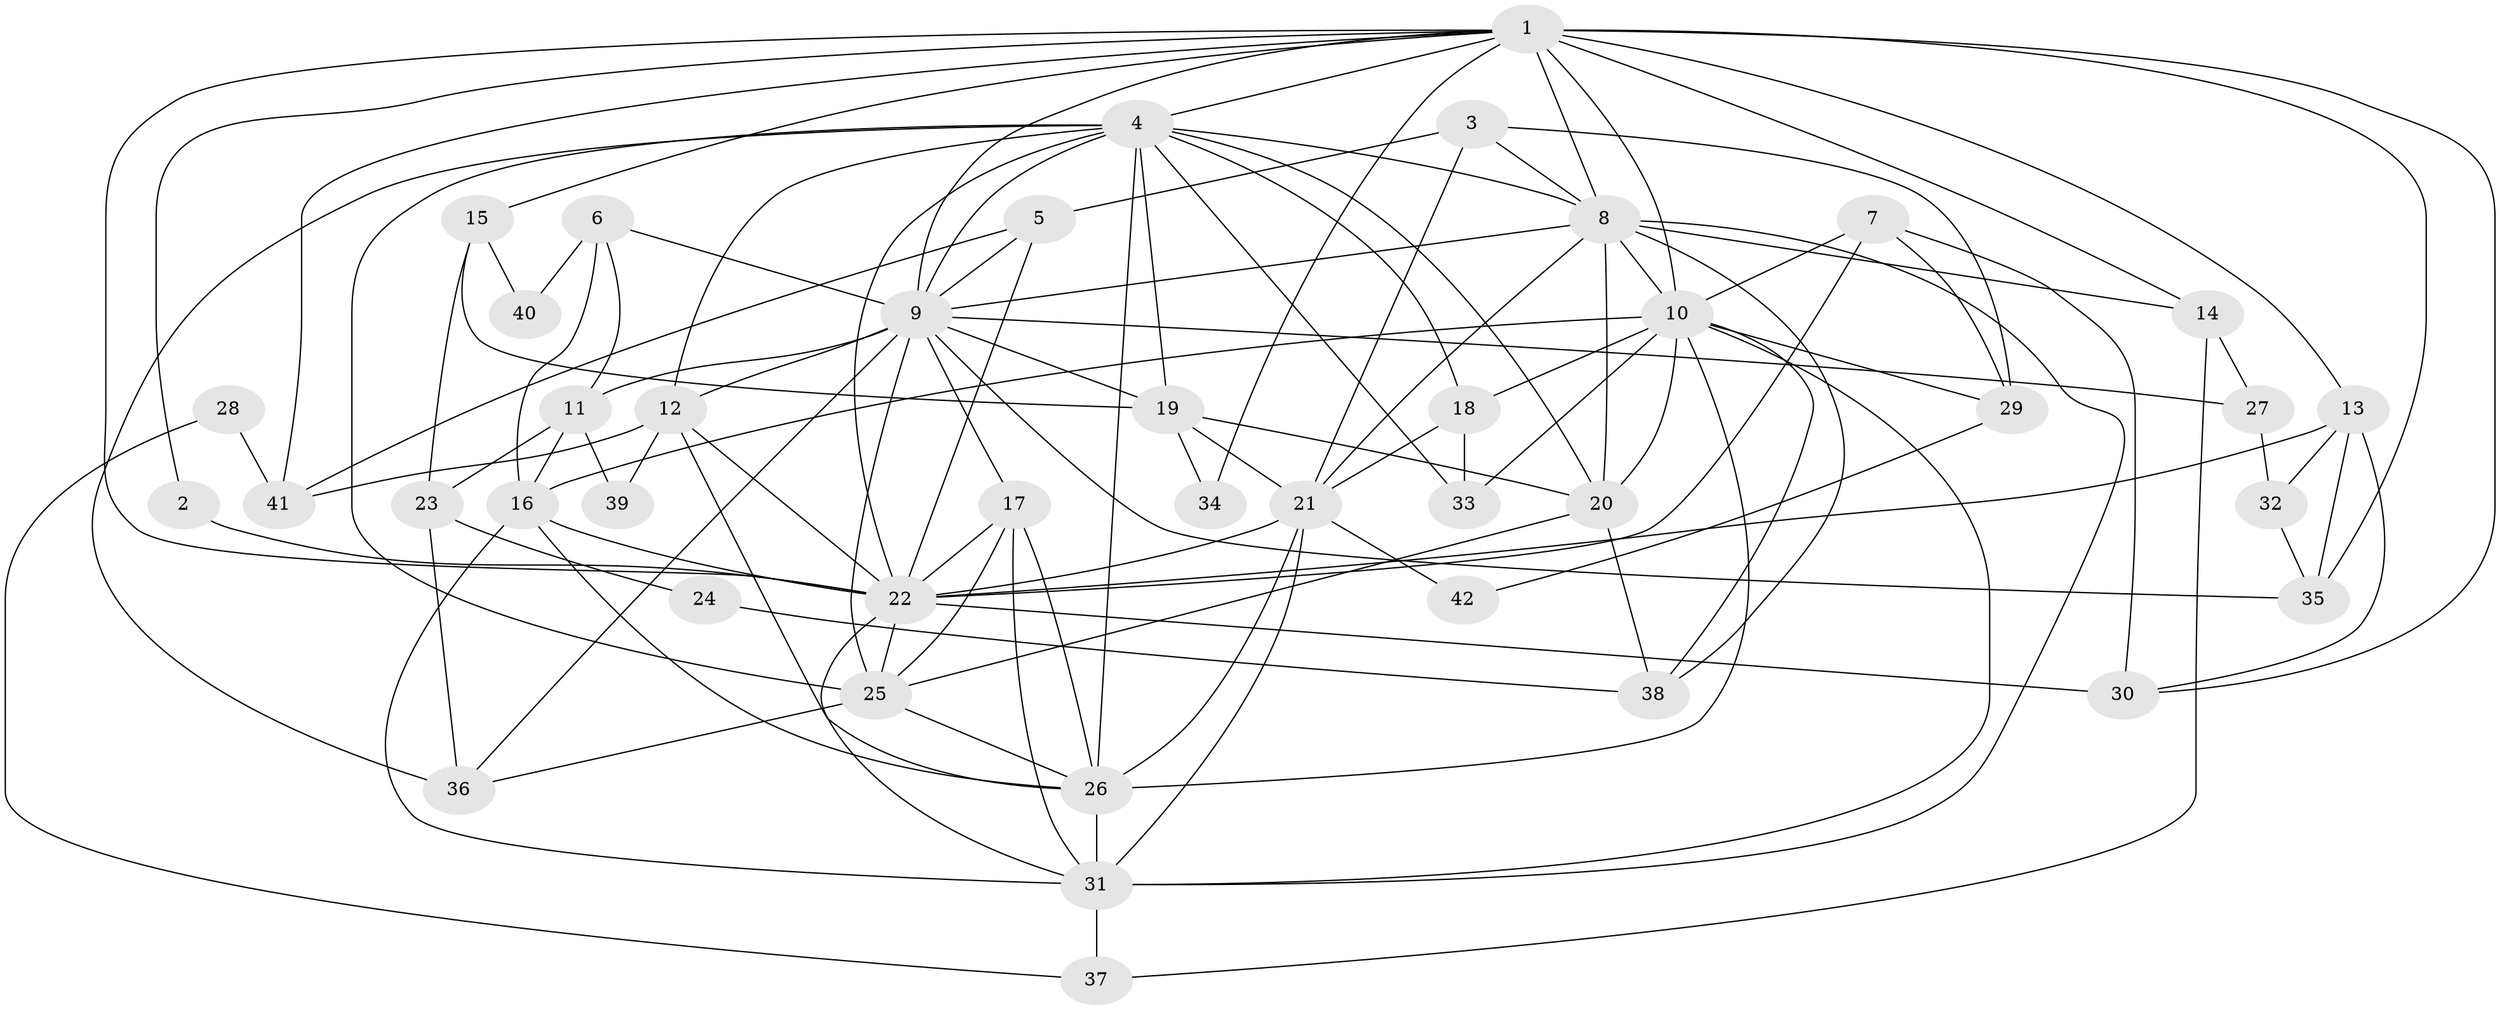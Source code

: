 // original degree distribution, {3: 0.24096385542168675, 4: 0.37349397590361444, 5: 0.21686746987951808, 6: 0.060240963855421686, 7: 0.024096385542168676, 2: 0.08433734939759036}
// Generated by graph-tools (version 1.1) at 2025/35/03/09/25 02:35:54]
// undirected, 42 vertices, 112 edges
graph export_dot {
graph [start="1"]
  node [color=gray90,style=filled];
  1;
  2;
  3;
  4;
  5;
  6;
  7;
  8;
  9;
  10;
  11;
  12;
  13;
  14;
  15;
  16;
  17;
  18;
  19;
  20;
  21;
  22;
  23;
  24;
  25;
  26;
  27;
  28;
  29;
  30;
  31;
  32;
  33;
  34;
  35;
  36;
  37;
  38;
  39;
  40;
  41;
  42;
  1 -- 2 [weight=1.0];
  1 -- 4 [weight=1.0];
  1 -- 8 [weight=2.0];
  1 -- 9 [weight=2.0];
  1 -- 10 [weight=2.0];
  1 -- 13 [weight=1.0];
  1 -- 14 [weight=1.0];
  1 -- 15 [weight=1.0];
  1 -- 22 [weight=1.0];
  1 -- 30 [weight=1.0];
  1 -- 34 [weight=1.0];
  1 -- 35 [weight=1.0];
  1 -- 41 [weight=1.0];
  2 -- 22 [weight=2.0];
  3 -- 5 [weight=1.0];
  3 -- 8 [weight=1.0];
  3 -- 21 [weight=1.0];
  3 -- 29 [weight=1.0];
  4 -- 8 [weight=2.0];
  4 -- 9 [weight=1.0];
  4 -- 12 [weight=1.0];
  4 -- 18 [weight=1.0];
  4 -- 19 [weight=1.0];
  4 -- 20 [weight=1.0];
  4 -- 22 [weight=1.0];
  4 -- 25 [weight=2.0];
  4 -- 26 [weight=1.0];
  4 -- 33 [weight=1.0];
  4 -- 36 [weight=1.0];
  5 -- 9 [weight=1.0];
  5 -- 22 [weight=1.0];
  5 -- 41 [weight=1.0];
  6 -- 9 [weight=1.0];
  6 -- 11 [weight=1.0];
  6 -- 16 [weight=2.0];
  6 -- 40 [weight=1.0];
  7 -- 10 [weight=1.0];
  7 -- 22 [weight=1.0];
  7 -- 29 [weight=1.0];
  7 -- 30 [weight=1.0];
  8 -- 9 [weight=1.0];
  8 -- 10 [weight=1.0];
  8 -- 14 [weight=1.0];
  8 -- 20 [weight=1.0];
  8 -- 21 [weight=1.0];
  8 -- 31 [weight=1.0];
  8 -- 38 [weight=1.0];
  9 -- 11 [weight=1.0];
  9 -- 12 [weight=1.0];
  9 -- 17 [weight=1.0];
  9 -- 19 [weight=1.0];
  9 -- 25 [weight=1.0];
  9 -- 27 [weight=1.0];
  9 -- 35 [weight=1.0];
  9 -- 36 [weight=1.0];
  10 -- 16 [weight=2.0];
  10 -- 18 [weight=1.0];
  10 -- 20 [weight=1.0];
  10 -- 26 [weight=1.0];
  10 -- 29 [weight=1.0];
  10 -- 31 [weight=1.0];
  10 -- 33 [weight=1.0];
  10 -- 38 [weight=1.0];
  11 -- 16 [weight=1.0];
  11 -- 23 [weight=1.0];
  11 -- 39 [weight=1.0];
  12 -- 22 [weight=1.0];
  12 -- 26 [weight=1.0];
  12 -- 39 [weight=1.0];
  12 -- 41 [weight=1.0];
  13 -- 22 [weight=1.0];
  13 -- 30 [weight=1.0];
  13 -- 32 [weight=1.0];
  13 -- 35 [weight=1.0];
  14 -- 27 [weight=1.0];
  14 -- 37 [weight=1.0];
  15 -- 19 [weight=1.0];
  15 -- 23 [weight=1.0];
  15 -- 40 [weight=1.0];
  16 -- 22 [weight=1.0];
  16 -- 26 [weight=1.0];
  16 -- 31 [weight=1.0];
  17 -- 22 [weight=1.0];
  17 -- 25 [weight=1.0];
  17 -- 26 [weight=1.0];
  17 -- 31 [weight=1.0];
  18 -- 21 [weight=1.0];
  18 -- 33 [weight=1.0];
  19 -- 20 [weight=1.0];
  19 -- 21 [weight=1.0];
  19 -- 34 [weight=1.0];
  20 -- 25 [weight=1.0];
  20 -- 38 [weight=1.0];
  21 -- 22 [weight=2.0];
  21 -- 26 [weight=1.0];
  21 -- 31 [weight=1.0];
  21 -- 42 [weight=1.0];
  22 -- 25 [weight=1.0];
  22 -- 30 [weight=1.0];
  22 -- 31 [weight=1.0];
  23 -- 24 [weight=1.0];
  23 -- 36 [weight=1.0];
  24 -- 38 [weight=1.0];
  25 -- 26 [weight=1.0];
  25 -- 36 [weight=1.0];
  26 -- 31 [weight=1.0];
  27 -- 32 [weight=1.0];
  28 -- 37 [weight=1.0];
  28 -- 41 [weight=1.0];
  29 -- 42 [weight=1.0];
  31 -- 37 [weight=1.0];
  32 -- 35 [weight=1.0];
}
